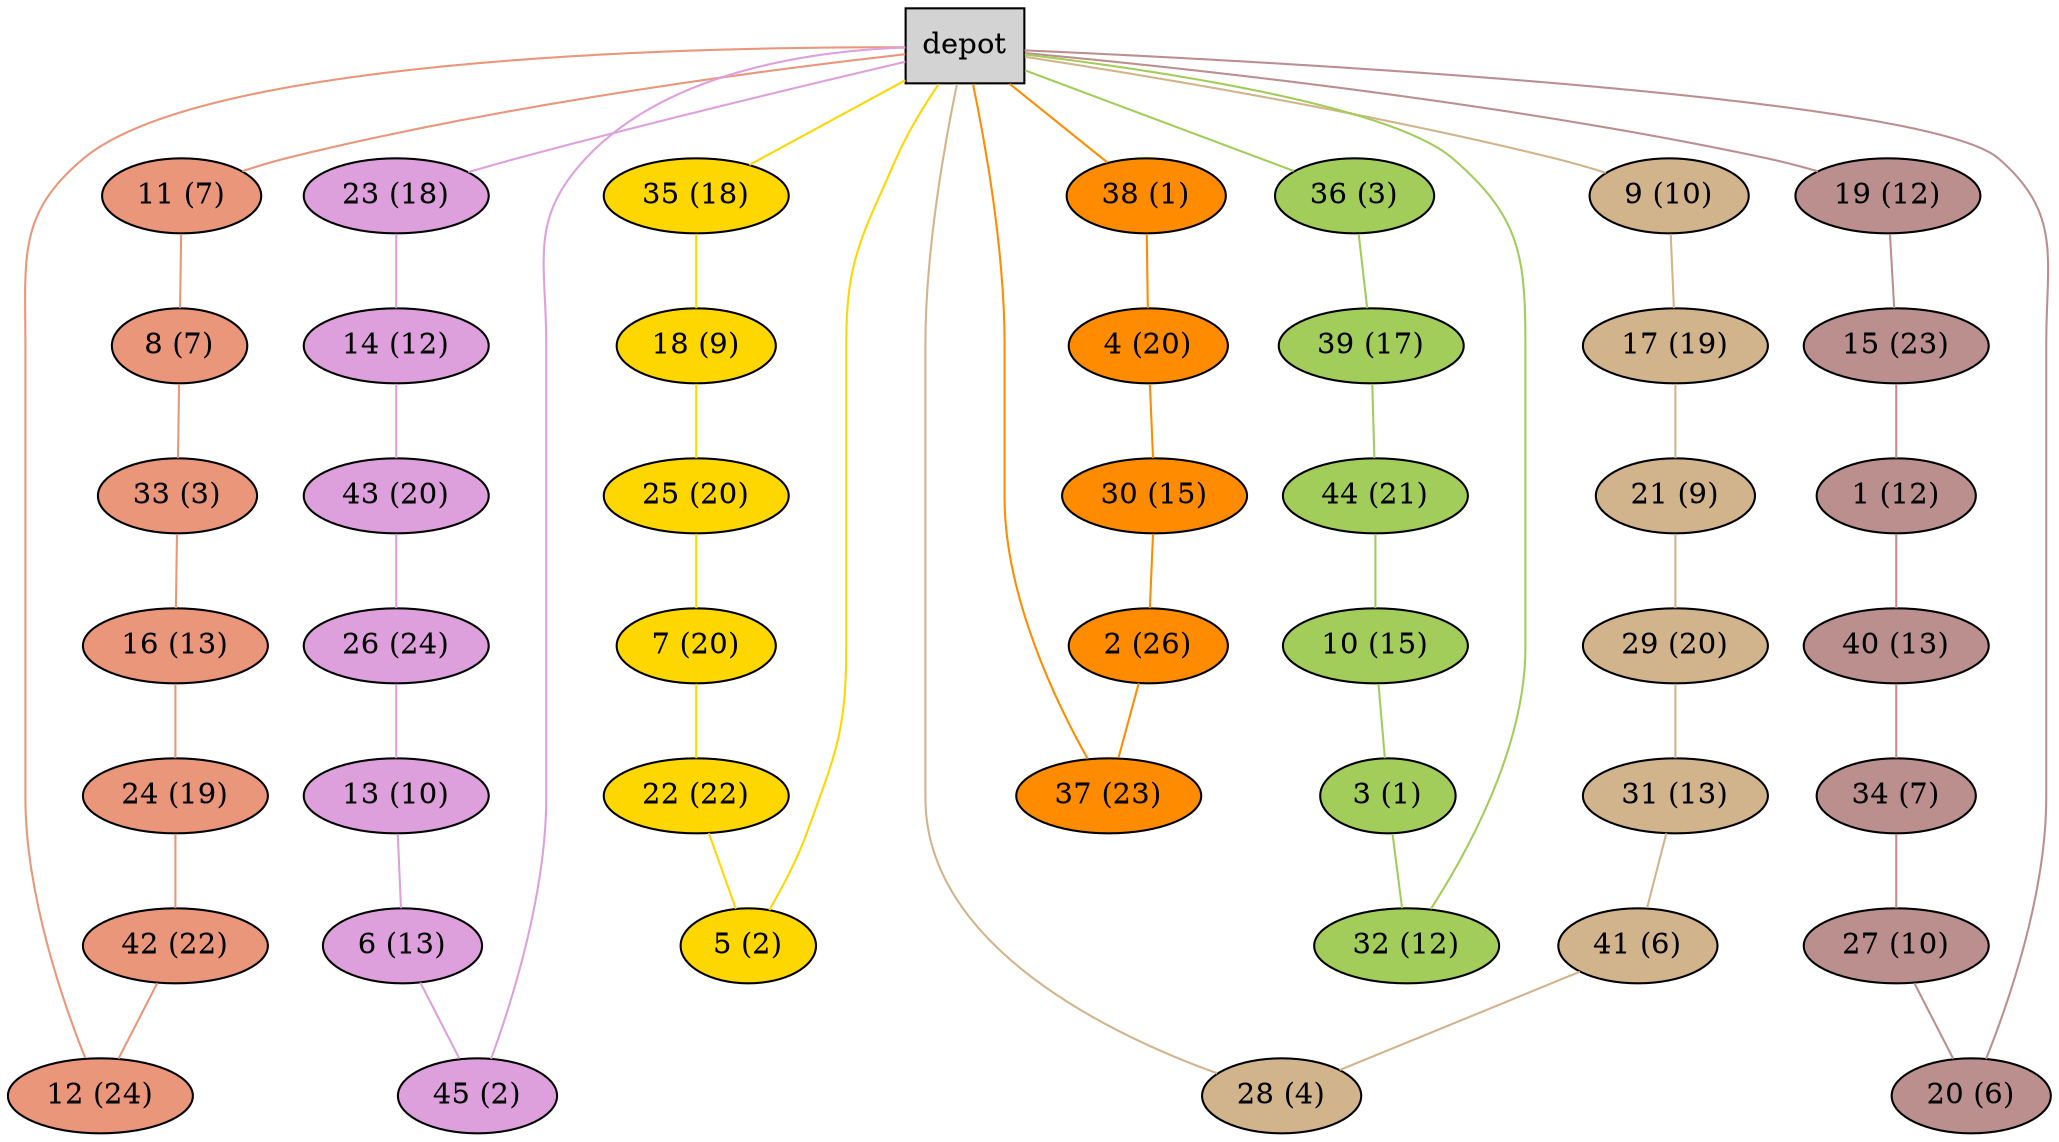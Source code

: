 graph G {
  0[shape = box, label = "depot", style = filled ];
  11[shape = ellipse, label = "11 (7)", style = filled , fillcolor = darksalmon ];
  "0"--"11"[color = darksalmon];
  8[shape = ellipse, label = "8 (7)", style = filled , fillcolor = darksalmon ];
  "11"--"8"[color = darksalmon];
  33[shape = ellipse, label = "33 (3)", style = filled , fillcolor = darksalmon ];
  "8"--"33"[color = darksalmon];
  16[shape = ellipse, label = "16 (13)", style = filled , fillcolor = darksalmon ];
  "33"--"16"[color = darksalmon];
  24[shape = ellipse, label = "24 (19)", style = filled , fillcolor = darksalmon ];
  "16"--"24"[color = darksalmon];
  42[shape = ellipse, label = "42 (22)", style = filled , fillcolor = darksalmon ];
  "24"--"42"[color = darksalmon];
  12[shape = ellipse, label = "12 (24)", style = filled , fillcolor = darksalmon ];
  "42"--"12"[color = darksalmon];
  "12"--"0"[color = darksalmon];
  35[shape = ellipse, label = "35 (18)", style = filled , fillcolor = gold ];
  "0"--"35"[color = gold];
  18[shape = ellipse, label = "18 (9)", style = filled , fillcolor = gold ];
  "35"--"18"[color = gold];
  25[shape = ellipse, label = "25 (20)", style = filled , fillcolor = gold ];
  "18"--"25"[color = gold];
  7[shape = ellipse, label = "7 (20)", style = filled , fillcolor = gold ];
  "25"--"7"[color = gold];
  22[shape = ellipse, label = "22 (22)", style = filled , fillcolor = gold ];
  "7"--"22"[color = gold];
  5[shape = ellipse, label = "5 (2)", style = filled , fillcolor = gold ];
  "22"--"5"[color = gold];
  "5"--"0"[color = gold];
  23[shape = ellipse, label = "23 (18)", style = filled , fillcolor = plum ];
  "0"--"23"[color = plum];
  14[shape = ellipse, label = "14 (12)", style = filled , fillcolor = plum ];
  "23"--"14"[color = plum];
  43[shape = ellipse, label = "43 (20)", style = filled , fillcolor = plum ];
  "14"--"43"[color = plum];
  26[shape = ellipse, label = "26 (24)", style = filled , fillcolor = plum ];
  "43"--"26"[color = plum];
  13[shape = ellipse, label = "13 (10)", style = filled , fillcolor = plum ];
  "26"--"13"[color = plum];
  6[shape = ellipse, label = "6 (13)", style = filled , fillcolor = plum ];
  "13"--"6"[color = plum];
  45[shape = ellipse, label = "45 (2)", style = filled , fillcolor = plum ];
  "6"--"45"[color = plum];
  "45"--"0"[color = plum];
  9[shape = ellipse, label = "9 (10)", style = filled , fillcolor = tan ];
  "0"--"9"[color = tan];
  17[shape = ellipse, label = "17 (19)", style = filled , fillcolor = tan ];
  "9"--"17"[color = tan];
  21[shape = ellipse, label = "21 (9)", style = filled , fillcolor = tan ];
  "17"--"21"[color = tan];
  29[shape = ellipse, label = "29 (20)", style = filled , fillcolor = tan ];
  "21"--"29"[color = tan];
  31[shape = ellipse, label = "31 (13)", style = filled , fillcolor = tan ];
  "29"--"31"[color = tan];
  41[shape = ellipse, label = "41 (6)", style = filled , fillcolor = tan ];
  "31"--"41"[color = tan];
  28[shape = ellipse, label = "28 (4)", style = filled , fillcolor = tan ];
  "41"--"28"[color = tan];
  "28"--"0"[color = tan];
  38[shape = ellipse, label = "38 (1)", style = filled , fillcolor = darkorange ];
  "0"--"38"[color = darkorange];
  4[shape = ellipse, label = "4 (20)", style = filled , fillcolor = darkorange ];
  "38"--"4"[color = darkorange];
  30[shape = ellipse, label = "30 (15)", style = filled , fillcolor = darkorange ];
  "4"--"30"[color = darkorange];
  2[shape = ellipse, label = "2 (26)", style = filled , fillcolor = darkorange ];
  "30"--"2"[color = darkorange];
  37[shape = ellipse, label = "37 (23)", style = filled , fillcolor = darkorange ];
  "2"--"37"[color = darkorange];
  "37"--"0"[color = darkorange];
  19[shape = ellipse, label = "19 (12)", style = filled , fillcolor = rosybrown ];
  "0"--"19"[color = rosybrown];
  15[shape = ellipse, label = "15 (23)", style = filled , fillcolor = rosybrown ];
  "19"--"15"[color = rosybrown];
  1[shape = ellipse, label = "1 (12)", style = filled , fillcolor = rosybrown ];
  "15"--"1"[color = rosybrown];
  40[shape = ellipse, label = "40 (13)", style = filled , fillcolor = rosybrown ];
  "1"--"40"[color = rosybrown];
  34[shape = ellipse, label = "34 (7)", style = filled , fillcolor = rosybrown ];
  "40"--"34"[color = rosybrown];
  27[shape = ellipse, label = "27 (10)", style = filled , fillcolor = rosybrown ];
  "34"--"27"[color = rosybrown];
  20[shape = ellipse, label = "20 (6)", style = filled , fillcolor = rosybrown ];
  "27"--"20"[color = rosybrown];
  "20"--"0"[color = rosybrown];
  36[shape = ellipse, label = "36 (3)", style = filled , fillcolor = darkolivegreen3 ];
  "0"--"36"[color = darkolivegreen3];
  39[shape = ellipse, label = "39 (17)", style = filled , fillcolor = darkolivegreen3 ];
  "36"--"39"[color = darkolivegreen3];
  44[shape = ellipse, label = "44 (21)", style = filled , fillcolor = darkolivegreen3 ];
  "39"--"44"[color = darkolivegreen3];
  10[shape = ellipse, label = "10 (15)", style = filled , fillcolor = darkolivegreen3 ];
  "44"--"10"[color = darkolivegreen3];
  3[shape = ellipse, label = "3 (1)", style = filled , fillcolor = darkolivegreen3 ];
  "10"--"3"[color = darkolivegreen3];
  32[shape = ellipse, label = "32 (12)", style = filled , fillcolor = darkolivegreen3 ];
  "3"--"32"[color = darkolivegreen3];
  "32"--"0"[color = darkolivegreen3];
}
